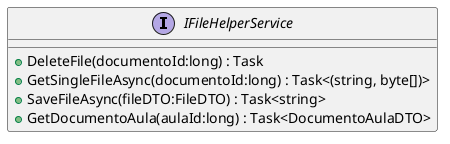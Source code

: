 @startuml
interface IFileHelperService {
    + DeleteFile(documentoId:long) : Task
    + GetSingleFileAsync(documentoId:long) : Task<(string, byte[])>
    + SaveFileAsync(fileDTO:FileDTO) : Task<string>
    + GetDocumentoAula(aulaId:long) : Task<DocumentoAulaDTO>
}
@enduml
